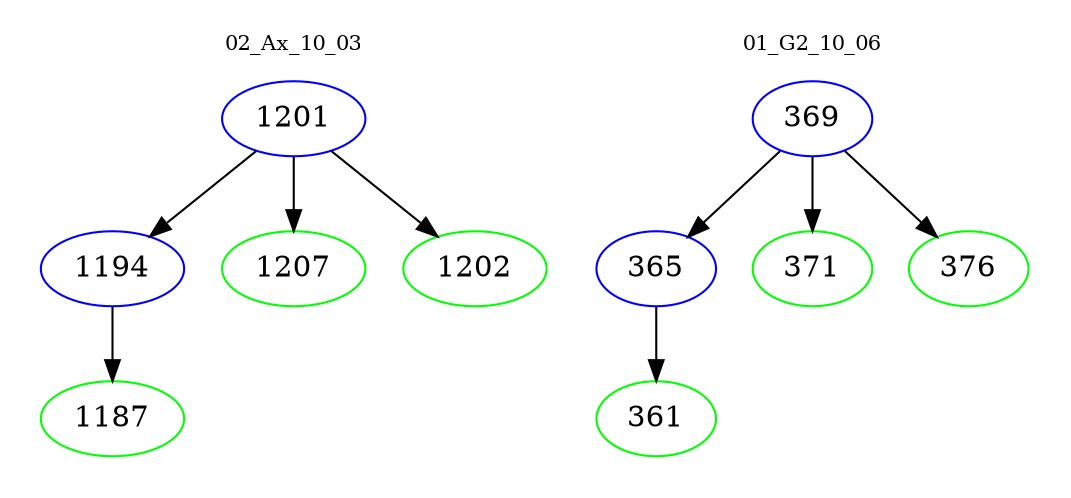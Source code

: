 digraph{
subgraph cluster_0 {
color = white
label = "02_Ax_10_03";
fontsize=10;
T0_1201 [label="1201", color="blue"]
T0_1201 -> T0_1194 [color="black"]
T0_1194 [label="1194", color="blue"]
T0_1194 -> T0_1187 [color="black"]
T0_1187 [label="1187", color="green"]
T0_1201 -> T0_1207 [color="black"]
T0_1207 [label="1207", color="green"]
T0_1201 -> T0_1202 [color="black"]
T0_1202 [label="1202", color="green"]
}
subgraph cluster_1 {
color = white
label = "01_G2_10_06";
fontsize=10;
T1_369 [label="369", color="blue"]
T1_369 -> T1_365 [color="black"]
T1_365 [label="365", color="blue"]
T1_365 -> T1_361 [color="black"]
T1_361 [label="361", color="green"]
T1_369 -> T1_371 [color="black"]
T1_371 [label="371", color="green"]
T1_369 -> T1_376 [color="black"]
T1_376 [label="376", color="green"]
}
}
